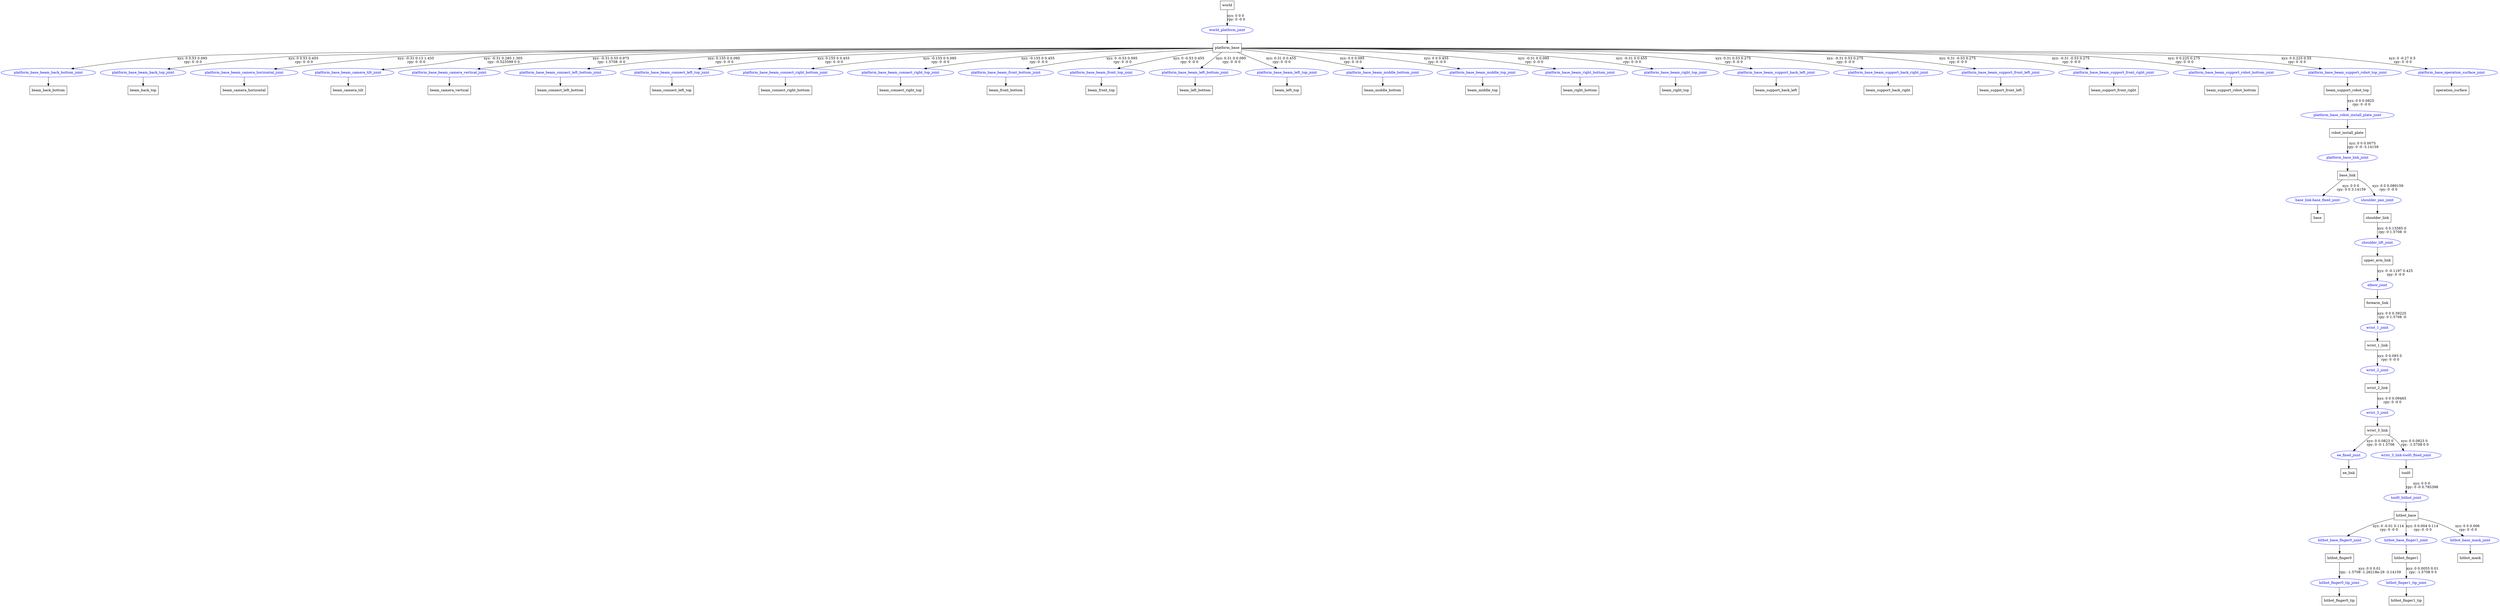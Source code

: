 digraph G {
node [shape=box];
"world" [label="world"];
"platform_base" [label="platform_base"];
"beam_back_bottom" [label="beam_back_bottom"];
"beam_back_top" [label="beam_back_top"];
"beam_camera_horizontal" [label="beam_camera_horizontal"];
"beam_camera_tilt" [label="beam_camera_tilt"];
"beam_camera_vertical" [label="beam_camera_vertical"];
"beam_connect_left_bottom" [label="beam_connect_left_bottom"];
"beam_connect_left_top" [label="beam_connect_left_top"];
"beam_connect_right_bottom" [label="beam_connect_right_bottom"];
"beam_connect_right_top" [label="beam_connect_right_top"];
"beam_front_bottom" [label="beam_front_bottom"];
"beam_front_top" [label="beam_front_top"];
"beam_left_bottom" [label="beam_left_bottom"];
"beam_left_top" [label="beam_left_top"];
"beam_middle_bottom" [label="beam_middle_bottom"];
"beam_middle_top" [label="beam_middle_top"];
"beam_right_bottom" [label="beam_right_bottom"];
"beam_right_top" [label="beam_right_top"];
"beam_support_back_left" [label="beam_support_back_left"];
"beam_support_back_right" [label="beam_support_back_right"];
"beam_support_front_left" [label="beam_support_front_left"];
"beam_support_front_right" [label="beam_support_front_right"];
"beam_support_robot_bottom" [label="beam_support_robot_bottom"];
"beam_support_robot_top" [label="beam_support_robot_top"];
"robot_install_plate" [label="robot_install_plate"];
"base_link" [label="base_link"];
"base" [label="base"];
"shoulder_link" [label="shoulder_link"];
"upper_arm_link" [label="upper_arm_link"];
"forearm_link" [label="forearm_link"];
"wrist_1_link" [label="wrist_1_link"];
"wrist_2_link" [label="wrist_2_link"];
"wrist_3_link" [label="wrist_3_link"];
"ee_link" [label="ee_link"];
"tool0" [label="tool0"];
"hitbot_base" [label="hitbot_base"];
"hitbot_finger0" [label="hitbot_finger0"];
"hitbot_finger0_tip" [label="hitbot_finger0_tip"];
"hitbot_finger1" [label="hitbot_finger1"];
"hitbot_finger1_tip" [label="hitbot_finger1_tip"];
"hitbot_mask" [label="hitbot_mask"];
"operation_surface" [label="operation_surface"];
node [shape=ellipse, color=blue, fontcolor=blue];
"world" -> "world_platform_joint" [label="xyz: 0 0 0 \nrpy: 0 -0 0"]
"world_platform_joint" -> "platform_base"
"platform_base" -> "platform_base_beam_back_bottom_joint" [label="xyz: 0 0.53 0.095 \nrpy: 0 -0 0"]
"platform_base_beam_back_bottom_joint" -> "beam_back_bottom"
"platform_base" -> "platform_base_beam_back_top_joint" [label="xyz: 0 0.53 0.455 \nrpy: 0 -0 0"]
"platform_base_beam_back_top_joint" -> "beam_back_top"
"platform_base" -> "platform_base_beam_camera_horizontal_joint" [label="xyz: -0.31 0.13 1.455 \nrpy: 0 -0 0"]
"platform_base_beam_camera_horizontal_joint" -> "beam_camera_horizontal"
"platform_base" -> "platform_base_beam_camera_tilt_joint" [label="xyz: -0.31 0.285 1.305 \nrpy: -0.523599 0 0"]
"platform_base_beam_camera_tilt_joint" -> "beam_camera_tilt"
"platform_base" -> "platform_base_beam_camera_vertical_joint" [label="xyz: -0.31 0.55 0.975 \nrpy: 1.5708 -0 0"]
"platform_base_beam_camera_vertical_joint" -> "beam_camera_vertical"
"platform_base" -> "platform_base_beam_connect_left_bottom_joint" [label="xyz: 0.155 0 0.095 \nrpy: 0 -0 0"]
"platform_base_beam_connect_left_bottom_joint" -> "beam_connect_left_bottom"
"platform_base" -> "platform_base_beam_connect_left_top_joint" [label="xyz: 0.155 0 0.455 \nrpy: 0 -0 0"]
"platform_base_beam_connect_left_top_joint" -> "beam_connect_left_top"
"platform_base" -> "platform_base_beam_connect_right_bottom_joint" [label="xyz: -0.155 0 0.095 \nrpy: 0 -0 0"]
"platform_base_beam_connect_right_bottom_joint" -> "beam_connect_right_bottom"
"platform_base" -> "platform_base_beam_connect_right_top_joint" [label="xyz: -0.155 0 0.455 \nrpy: 0 -0 0"]
"platform_base_beam_connect_right_top_joint" -> "beam_connect_right_top"
"platform_base" -> "platform_base_beam_front_bottom_joint" [label="xyz: 0 -0.53 0.095 \nrpy: 0 -0 0"]
"platform_base_beam_front_bottom_joint" -> "beam_front_bottom"
"platform_base" -> "platform_base_beam_front_top_joint" [label="xyz: 0 -0.53 0.455 \nrpy: 0 -0 0"]
"platform_base_beam_front_top_joint" -> "beam_front_top"
"platform_base" -> "platform_base_beam_left_bottom_joint" [label="xyz: 0.31 0 0.095 \nrpy: 0 -0 0"]
"platform_base_beam_left_bottom_joint" -> "beam_left_bottom"
"platform_base" -> "platform_base_beam_left_top_joint" [label="xyz: 0.31 0 0.455 \nrpy: 0 -0 0"]
"platform_base_beam_left_top_joint" -> "beam_left_top"
"platform_base" -> "platform_base_beam_middle_bottom_joint" [label="xyz: 0 0 0.095 \nrpy: 0 -0 0"]
"platform_base_beam_middle_bottom_joint" -> "beam_middle_bottom"
"platform_base" -> "platform_base_beam_middle_top_joint" [label="xyz: 0 0 0.455 \nrpy: 0 -0 0"]
"platform_base_beam_middle_top_joint" -> "beam_middle_top"
"platform_base" -> "platform_base_beam_right_bottom_joint" [label="xyz: -0.31 0 0.095 \nrpy: 0 -0 0"]
"platform_base_beam_right_bottom_joint" -> "beam_right_bottom"
"platform_base" -> "platform_base_beam_right_top_joint" [label="xyz: -0.31 0 0.455 \nrpy: 0 -0 0"]
"platform_base_beam_right_top_joint" -> "beam_right_top"
"platform_base" -> "platform_base_beam_support_back_left_joint" [label="xyz: 0.31 0.53 0.275 \nrpy: 0 -0 0"]
"platform_base_beam_support_back_left_joint" -> "beam_support_back_left"
"platform_base" -> "platform_base_beam_support_back_right_joint" [label="xyz: -0.31 0.53 0.275 \nrpy: 0 -0 0"]
"platform_base_beam_support_back_right_joint" -> "beam_support_back_right"
"platform_base" -> "platform_base_beam_support_front_left_joint" [label="xyz: 0.31 -0.53 0.275 \nrpy: 0 -0 0"]
"platform_base_beam_support_front_left_joint" -> "beam_support_front_left"
"platform_base" -> "platform_base_beam_support_front_right_joint" [label="xyz: -0.31 -0.53 0.275 \nrpy: 0 -0 0"]
"platform_base_beam_support_front_right_joint" -> "beam_support_front_right"
"platform_base" -> "platform_base_beam_support_robot_bottom_joint" [label="xyz: 0 0.225 0.275 \nrpy: 0 -0 0"]
"platform_base_beam_support_robot_bottom_joint" -> "beam_support_robot_bottom"
"platform_base" -> "platform_base_beam_support_robot_top_joint" [label="xyz: 0 0.225 0.55 \nrpy: 0 -0 0"]
"platform_base_beam_support_robot_top_joint" -> "beam_support_robot_top"
"beam_support_robot_top" -> "platform_base_robot_install_plate_joint" [label="xyz: 0 0 0.0825 \nrpy: 0 -0 0"]
"platform_base_robot_install_plate_joint" -> "robot_install_plate"
"robot_install_plate" -> "platform_base_link_joint" [label="xyz: 0 0 0.0075 \nrpy: 0 -0 -3.14159"]
"platform_base_link_joint" -> "base_link"
"base_link" -> "base_link-base_fixed_joint" [label="xyz: 0 0 0 \nrpy: 0 0 3.14159"]
"base_link-base_fixed_joint" -> "base"
"base_link" -> "shoulder_pan_joint" [label="xyz: 0 0 0.089159 \nrpy: 0 -0 0"]
"shoulder_pan_joint" -> "shoulder_link"
"shoulder_link" -> "shoulder_lift_joint" [label="xyz: 0 0.13585 0 \nrpy: 0 1.5708 -0"]
"shoulder_lift_joint" -> "upper_arm_link"
"upper_arm_link" -> "elbow_joint" [label="xyz: 0 -0.1197 0.425 \nrpy: 0 -0 0"]
"elbow_joint" -> "forearm_link"
"forearm_link" -> "wrist_1_joint" [label="xyz: 0 0 0.39225 \nrpy: 0 1.5708 -0"]
"wrist_1_joint" -> "wrist_1_link"
"wrist_1_link" -> "wrist_2_joint" [label="xyz: 0 0.093 0 \nrpy: 0 -0 0"]
"wrist_2_joint" -> "wrist_2_link"
"wrist_2_link" -> "wrist_3_joint" [label="xyz: 0 0 0.09465 \nrpy: 0 -0 0"]
"wrist_3_joint" -> "wrist_3_link"
"wrist_3_link" -> "ee_fixed_joint" [label="xyz: 0 0.0823 0 \nrpy: 0 -0 1.5708"]
"ee_fixed_joint" -> "ee_link"
"wrist_3_link" -> "wrist_3_link-tool0_fixed_joint" [label="xyz: 0 0.0823 0 \nrpy: -1.5708 0 0"]
"wrist_3_link-tool0_fixed_joint" -> "tool0"
"tool0" -> "tool0_hitbot_joint" [label="xyz: 0 0 0 \nrpy: 0 -0 0.785398"]
"tool0_hitbot_joint" -> "hitbot_base"
"hitbot_base" -> "hitbot_base_finger0_joint" [label="xyz: 0 -0.01 0.114 \nrpy: 0 -0 0"]
"hitbot_base_finger0_joint" -> "hitbot_finger0"
"hitbot_finger0" -> "hitbot_finger0_tip_joint" [label="xyz: 0 0 0.01 \nrpy: -1.5708 -1.26218e-29 -3.14159"]
"hitbot_finger0_tip_joint" -> "hitbot_finger0_tip"
"hitbot_base" -> "hitbot_base_finger1_joint" [label="xyz: 0 0.004 0.114 \nrpy: 0 -0 0"]
"hitbot_base_finger1_joint" -> "hitbot_finger1"
"hitbot_finger1" -> "hitbot_finger1_tip_joint" [label="xyz: 0 0.0055 0.01 \nrpy: -1.5708 0 0"]
"hitbot_finger1_tip_joint" -> "hitbot_finger1_tip"
"hitbot_base" -> "hitbot_base_mask_joint" [label="xyz: 0 0 0.006 \nrpy: 0 -0 0"]
"hitbot_base_mask_joint" -> "hitbot_mask"
"platform_base" -> "platform_base_operation_surface_joint" [label="xyz: 0 -0.27 0.5 \nrpy: 0 -0 0"]
"platform_base_operation_surface_joint" -> "operation_surface"
}
